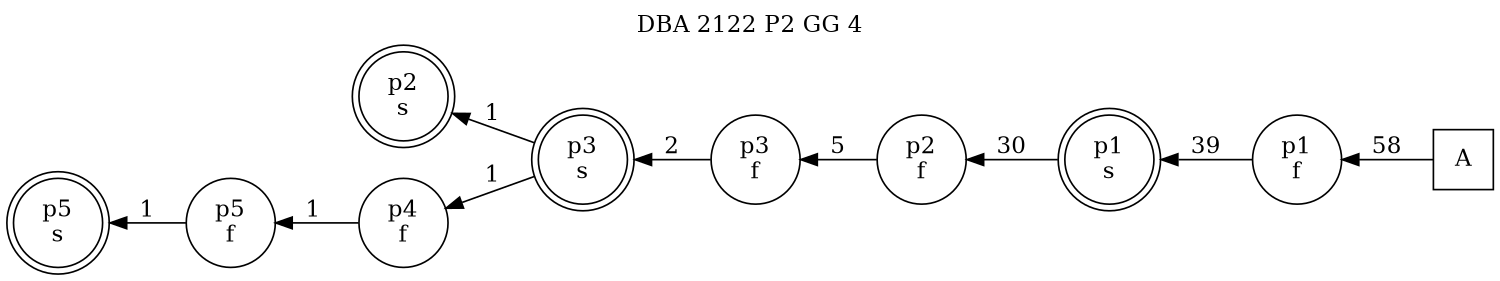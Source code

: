 digraph DBA_2122_P2_GG_4_GOOD {
labelloc="tl"
label= " DBA 2122 P2 GG 4 "
rankdir="RL";
graph [ size=" 10 , 10 !"]

"A" [shape="square" label="A"]
"p1_f" [shape="circle" label="p1
f"]
"p1_s" [shape="doublecircle" label="p1
s"]
"p2_f" [shape="circle" label="p2
f"]
"p3_f" [shape="circle" label="p3
f"]
"p3_s" [shape="doublecircle" label="p3
s"]
"p2_s" [shape="doublecircle" label="p2
s"]
"p4_f" [shape="circle" label="p4
f"]
"p5_f" [shape="circle" label="p5
f"]
"p5_s" [shape="doublecircle" label="p5
s"]
"A" -> "p1_f" [ label=58]
"p1_f" -> "p1_s" [ label=39]
"p1_s" -> "p2_f" [ label=30]
"p2_f" -> "p3_f" [ label=5]
"p3_f" -> "p3_s" [ label=2]
"p3_s" -> "p2_s" [ label=1]
"p3_s" -> "p4_f" [ label=1]
"p4_f" -> "p5_f" [ label=1]
"p5_f" -> "p5_s" [ label=1]
}
